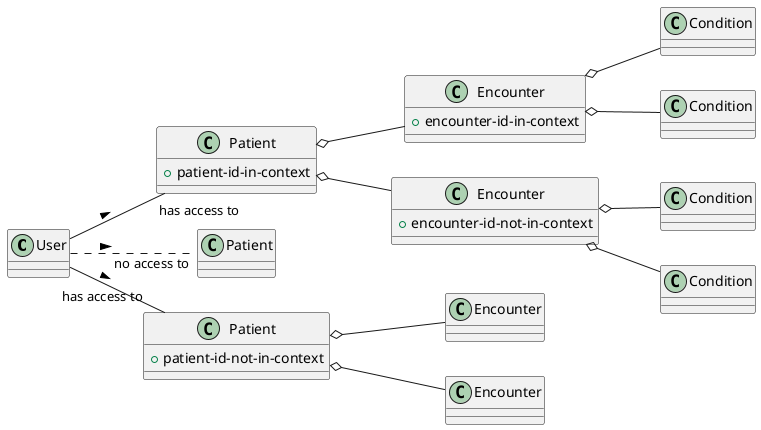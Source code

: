 @startuml

left to right direction

class "User" as User {
}
class "Patient" as Patient1 {
    +patient-id-in-context
}
class "Patient" as Patient3 {
}
class "Encounter" as Encounter11 {
    +encounter-id-in-context
}
class "Encounter" as Encounter12 {
    +encounter-id-not-in-context
}
class "Patient" as Patient2 {
    +patient-id-not-in-context
}
class "Encounter" as Encounter21
class "Encounter" as Encounter22
class "Condition" as ConditionA
class "Condition" as ConditionB
class "Condition" as ConditionC
class "Condition" as ConditionD

User -- Patient1 : > "has access to"
User -- Patient2 : > "has access to"
User .. Patient3 : > "no access to"
Patient1 o-- Encounter11
Patient1 o-- Encounter12
Patient2 o-- Encounter21
Patient2 o-- Encounter22
Encounter11 o-- ConditionA
Encounter11 o-- ConditionB
Encounter12 o-- ConditionC
Encounter12 o-- ConditionD

@enduml